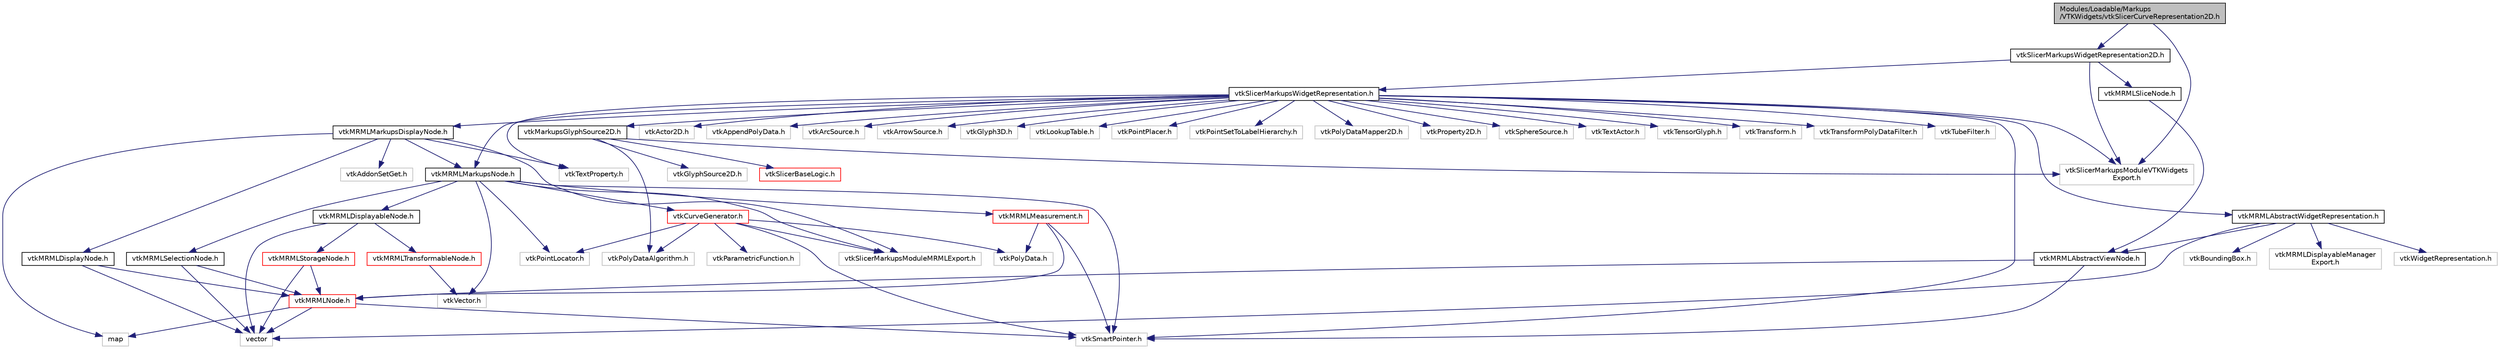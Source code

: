 digraph "Modules/Loadable/Markups/VTKWidgets/vtkSlicerCurveRepresentation2D.h"
{
  bgcolor="transparent";
  edge [fontname="Helvetica",fontsize="10",labelfontname="Helvetica",labelfontsize="10"];
  node [fontname="Helvetica",fontsize="10",shape=record];
  Node0 [label="Modules/Loadable/Markups\l/VTKWidgets/vtkSlicerCurveRepresentation2D.h",height=0.2,width=0.4,color="black", fillcolor="grey75", style="filled", fontcolor="black"];
  Node0 -> Node1 [color="midnightblue",fontsize="10",style="solid",fontname="Helvetica"];
  Node1 [label="vtkSlicerMarkupsModuleVTKWidgets\lExport.h",height=0.2,width=0.4,color="grey75"];
  Node0 -> Node2 [color="midnightblue",fontsize="10",style="solid",fontname="Helvetica"];
  Node2 [label="vtkSlicerMarkupsWidgetRepresentation2D.h",height=0.2,width=0.4,color="black",URL="$vtkSlicerMarkupsWidgetRepresentation2D_8h.html"];
  Node2 -> Node1 [color="midnightblue",fontsize="10",style="solid",fontname="Helvetica"];
  Node2 -> Node3 [color="midnightblue",fontsize="10",style="solid",fontname="Helvetica"];
  Node3 [label="vtkSlicerMarkupsWidgetRepresentation.h",height=0.2,width=0.4,color="black",URL="$vtkSlicerMarkupsWidgetRepresentation_8h.html"];
  Node3 -> Node1 [color="midnightblue",fontsize="10",style="solid",fontname="Helvetica"];
  Node3 -> Node4 [color="midnightblue",fontsize="10",style="solid",fontname="Helvetica"];
  Node4 [label="vtkMRMLAbstractWidgetRepresentation.h",height=0.2,width=0.4,color="black",URL="$vtkMRMLAbstractWidgetRepresentation_8h.html"];
  Node4 -> Node5 [color="midnightblue",fontsize="10",style="solid",fontname="Helvetica"];
  Node5 [label="vtkMRMLDisplayableManager\lExport.h",height=0.2,width=0.4,color="grey75"];
  Node4 -> Node6 [color="midnightblue",fontsize="10",style="solid",fontname="Helvetica"];
  Node6 [label="vtkWidgetRepresentation.h",height=0.2,width=0.4,color="grey75"];
  Node4 -> Node7 [color="midnightblue",fontsize="10",style="solid",fontname="Helvetica"];
  Node7 [label="vtkMRMLAbstractViewNode.h",height=0.2,width=0.4,color="black",URL="$vtkMRMLAbstractViewNode_8h.html"];
  Node7 -> Node8 [color="midnightblue",fontsize="10",style="solid",fontname="Helvetica"];
  Node8 [label="vtkSmartPointer.h",height=0.2,width=0.4,color="grey75"];
  Node7 -> Node9 [color="midnightblue",fontsize="10",style="solid",fontname="Helvetica"];
  Node9 [label="vtkMRMLNode.h",height=0.2,width=0.4,color="red",URL="$vtkMRMLNode_8h.html"];
  Node9 -> Node8 [color="midnightblue",fontsize="10",style="solid",fontname="Helvetica"];
  Node9 -> Node14 [color="midnightblue",fontsize="10",style="solid",fontname="Helvetica"];
  Node14 [label="map",height=0.2,width=0.4,color="grey75"];
  Node9 -> Node24 [color="midnightblue",fontsize="10",style="solid",fontname="Helvetica"];
  Node24 [label="vector",height=0.2,width=0.4,color="grey75"];
  Node4 -> Node24 [color="midnightblue",fontsize="10",style="solid",fontname="Helvetica"];
  Node4 -> Node25 [color="midnightblue",fontsize="10",style="solid",fontname="Helvetica"];
  Node25 [label="vtkBoundingBox.h",height=0.2,width=0.4,color="grey75"];
  Node3 -> Node26 [color="midnightblue",fontsize="10",style="solid",fontname="Helvetica"];
  Node26 [label="vtkMRMLMarkupsDisplayNode.h",height=0.2,width=0.4,color="black",URL="$vtkMRMLMarkupsDisplayNode_8h.html"];
  Node26 -> Node27 [color="midnightblue",fontsize="10",style="solid",fontname="Helvetica"];
  Node27 [label="vtkSlicerMarkupsModuleMRMLExport.h",height=0.2,width=0.4,color="grey75"];
  Node26 -> Node28 [color="midnightblue",fontsize="10",style="solid",fontname="Helvetica"];
  Node28 [label="vtkMRMLDisplayNode.h",height=0.2,width=0.4,color="black",URL="$vtkMRMLDisplayNode_8h.html"];
  Node28 -> Node9 [color="midnightblue",fontsize="10",style="solid",fontname="Helvetica"];
  Node28 -> Node24 [color="midnightblue",fontsize="10",style="solid",fontname="Helvetica"];
  Node26 -> Node29 [color="midnightblue",fontsize="10",style="solid",fontname="Helvetica"];
  Node29 [label="vtkMRMLMarkupsNode.h",height=0.2,width=0.4,color="black",URL="$vtkMRMLMarkupsNode_8h.html"];
  Node29 -> Node30 [color="midnightblue",fontsize="10",style="solid",fontname="Helvetica"];
  Node30 [label="vtkMRMLDisplayableNode.h",height=0.2,width=0.4,color="black",URL="$vtkMRMLDisplayableNode_8h.html"];
  Node30 -> Node31 [color="midnightblue",fontsize="10",style="solid",fontname="Helvetica"];
  Node31 [label="vtkMRMLStorageNode.h",height=0.2,width=0.4,color="red",URL="$vtkMRMLStorageNode_8h.html"];
  Node31 -> Node9 [color="midnightblue",fontsize="10",style="solid",fontname="Helvetica"];
  Node31 -> Node24 [color="midnightblue",fontsize="10",style="solid",fontname="Helvetica"];
  Node30 -> Node33 [color="midnightblue",fontsize="10",style="solid",fontname="Helvetica"];
  Node33 [label="vtkMRMLTransformableNode.h",height=0.2,width=0.4,color="red",URL="$vtkMRMLTransformableNode_8h.html"];
  Node33 -> Node35 [color="midnightblue",fontsize="10",style="solid",fontname="Helvetica"];
  Node35 [label="vtkVector.h",height=0.2,width=0.4,color="grey75"];
  Node30 -> Node24 [color="midnightblue",fontsize="10",style="solid",fontname="Helvetica"];
  Node29 -> Node36 [color="midnightblue",fontsize="10",style="solid",fontname="Helvetica"];
  Node36 [label="vtkCurveGenerator.h",height=0.2,width=0.4,color="red",URL="$vtkCurveGenerator_8h.html"];
  Node36 -> Node37 [color="midnightblue",fontsize="10",style="solid",fontname="Helvetica"];
  Node37 [label="vtkParametricFunction.h",height=0.2,width=0.4,color="grey75"];
  Node36 -> Node38 [color="midnightblue",fontsize="10",style="solid",fontname="Helvetica"];
  Node38 [label="vtkPointLocator.h",height=0.2,width=0.4,color="grey75"];
  Node36 -> Node39 [color="midnightblue",fontsize="10",style="solid",fontname="Helvetica"];
  Node39 [label="vtkPolyData.h",height=0.2,width=0.4,color="grey75"];
  Node36 -> Node40 [color="midnightblue",fontsize="10",style="solid",fontname="Helvetica"];
  Node40 [label="vtkPolyDataAlgorithm.h",height=0.2,width=0.4,color="grey75"];
  Node36 -> Node8 [color="midnightblue",fontsize="10",style="solid",fontname="Helvetica"];
  Node36 -> Node27 [color="midnightblue",fontsize="10",style="solid",fontname="Helvetica"];
  Node29 -> Node42 [color="midnightblue",fontsize="10",style="solid",fontname="Helvetica"];
  Node42 [label="vtkMRMLMeasurement.h",height=0.2,width=0.4,color="red",URL="$vtkMRMLMeasurement_8h.html"];
  Node42 -> Node9 [color="midnightblue",fontsize="10",style="solid",fontname="Helvetica"];
  Node42 -> Node39 [color="midnightblue",fontsize="10",style="solid",fontname="Helvetica"];
  Node42 -> Node8 [color="midnightblue",fontsize="10",style="solid",fontname="Helvetica"];
  Node29 -> Node45 [color="midnightblue",fontsize="10",style="solid",fontname="Helvetica"];
  Node45 [label="vtkMRMLSelectionNode.h",height=0.2,width=0.4,color="black",URL="$vtkMRMLSelectionNode_8h.html"];
  Node45 -> Node9 [color="midnightblue",fontsize="10",style="solid",fontname="Helvetica"];
  Node45 -> Node24 [color="midnightblue",fontsize="10",style="solid",fontname="Helvetica"];
  Node29 -> Node27 [color="midnightblue",fontsize="10",style="solid",fontname="Helvetica"];
  Node29 -> Node38 [color="midnightblue",fontsize="10",style="solid",fontname="Helvetica"];
  Node29 -> Node8 [color="midnightblue",fontsize="10",style="solid",fontname="Helvetica"];
  Node29 -> Node35 [color="midnightblue",fontsize="10",style="solid",fontname="Helvetica"];
  Node26 -> Node46 [color="midnightblue",fontsize="10",style="solid",fontname="Helvetica"];
  Node46 [label="vtkAddonSetGet.h",height=0.2,width=0.4,color="grey75"];
  Node26 -> Node14 [color="midnightblue",fontsize="10",style="solid",fontname="Helvetica"];
  Node26 -> Node47 [color="midnightblue",fontsize="10",style="solid",fontname="Helvetica"];
  Node47 [label="vtkTextProperty.h",height=0.2,width=0.4,color="grey75"];
  Node3 -> Node29 [color="midnightblue",fontsize="10",style="solid",fontname="Helvetica"];
  Node3 -> Node48 [color="midnightblue",fontsize="10",style="solid",fontname="Helvetica"];
  Node48 [label="vtkActor2D.h",height=0.2,width=0.4,color="grey75"];
  Node3 -> Node49 [color="midnightblue",fontsize="10",style="solid",fontname="Helvetica"];
  Node49 [label="vtkAppendPolyData.h",height=0.2,width=0.4,color="grey75"];
  Node3 -> Node50 [color="midnightblue",fontsize="10",style="solid",fontname="Helvetica"];
  Node50 [label="vtkArcSource.h",height=0.2,width=0.4,color="grey75"];
  Node3 -> Node51 [color="midnightblue",fontsize="10",style="solid",fontname="Helvetica"];
  Node51 [label="vtkArrowSource.h",height=0.2,width=0.4,color="grey75"];
  Node3 -> Node52 [color="midnightblue",fontsize="10",style="solid",fontname="Helvetica"];
  Node52 [label="vtkGlyph3D.h",height=0.2,width=0.4,color="grey75"];
  Node3 -> Node53 [color="midnightblue",fontsize="10",style="solid",fontname="Helvetica"];
  Node53 [label="vtkLookupTable.h",height=0.2,width=0.4,color="grey75"];
  Node3 -> Node54 [color="midnightblue",fontsize="10",style="solid",fontname="Helvetica"];
  Node54 [label="vtkMarkupsGlyphSource2D.h",height=0.2,width=0.4,color="black",URL="$vtkMarkupsGlyphSource2D_8h.html"];
  Node54 -> Node1 [color="midnightblue",fontsize="10",style="solid",fontname="Helvetica"];
  Node54 -> Node55 [color="midnightblue",fontsize="10",style="solid",fontname="Helvetica"];
  Node55 [label="vtkSlicerBaseLogic.h",height=0.2,width=0.4,color="red",URL="$vtkSlicerBaseLogic_8h.html"];
  Node54 -> Node57 [color="midnightblue",fontsize="10",style="solid",fontname="Helvetica"];
  Node57 [label="vtkGlyphSource2D.h",height=0.2,width=0.4,color="grey75"];
  Node54 -> Node40 [color="midnightblue",fontsize="10",style="solid",fontname="Helvetica"];
  Node3 -> Node58 [color="midnightblue",fontsize="10",style="solid",fontname="Helvetica"];
  Node58 [label="vtkPointPlacer.h",height=0.2,width=0.4,color="grey75"];
  Node3 -> Node59 [color="midnightblue",fontsize="10",style="solid",fontname="Helvetica"];
  Node59 [label="vtkPointSetToLabelHierarchy.h",height=0.2,width=0.4,color="grey75"];
  Node3 -> Node60 [color="midnightblue",fontsize="10",style="solid",fontname="Helvetica"];
  Node60 [label="vtkPolyDataMapper2D.h",height=0.2,width=0.4,color="grey75"];
  Node3 -> Node61 [color="midnightblue",fontsize="10",style="solid",fontname="Helvetica"];
  Node61 [label="vtkProperty2D.h",height=0.2,width=0.4,color="grey75"];
  Node3 -> Node8 [color="midnightblue",fontsize="10",style="solid",fontname="Helvetica"];
  Node3 -> Node62 [color="midnightblue",fontsize="10",style="solid",fontname="Helvetica"];
  Node62 [label="vtkSphereSource.h",height=0.2,width=0.4,color="grey75"];
  Node3 -> Node63 [color="midnightblue",fontsize="10",style="solid",fontname="Helvetica"];
  Node63 [label="vtkTextActor.h",height=0.2,width=0.4,color="grey75"];
  Node3 -> Node47 [color="midnightblue",fontsize="10",style="solid",fontname="Helvetica"];
  Node3 -> Node64 [color="midnightblue",fontsize="10",style="solid",fontname="Helvetica"];
  Node64 [label="vtkTensorGlyph.h",height=0.2,width=0.4,color="grey75"];
  Node3 -> Node65 [color="midnightblue",fontsize="10",style="solid",fontname="Helvetica"];
  Node65 [label="vtkTransform.h",height=0.2,width=0.4,color="grey75"];
  Node3 -> Node66 [color="midnightblue",fontsize="10",style="solid",fontname="Helvetica"];
  Node66 [label="vtkTransformPolyDataFilter.h",height=0.2,width=0.4,color="grey75"];
  Node3 -> Node67 [color="midnightblue",fontsize="10",style="solid",fontname="Helvetica"];
  Node67 [label="vtkTubeFilter.h",height=0.2,width=0.4,color="grey75"];
  Node2 -> Node68 [color="midnightblue",fontsize="10",style="solid",fontname="Helvetica"];
  Node68 [label="vtkMRMLSliceNode.h",height=0.2,width=0.4,color="black",URL="$vtkMRMLSliceNode_8h.html"];
  Node68 -> Node7 [color="midnightblue",fontsize="10",style="solid",fontname="Helvetica"];
}

